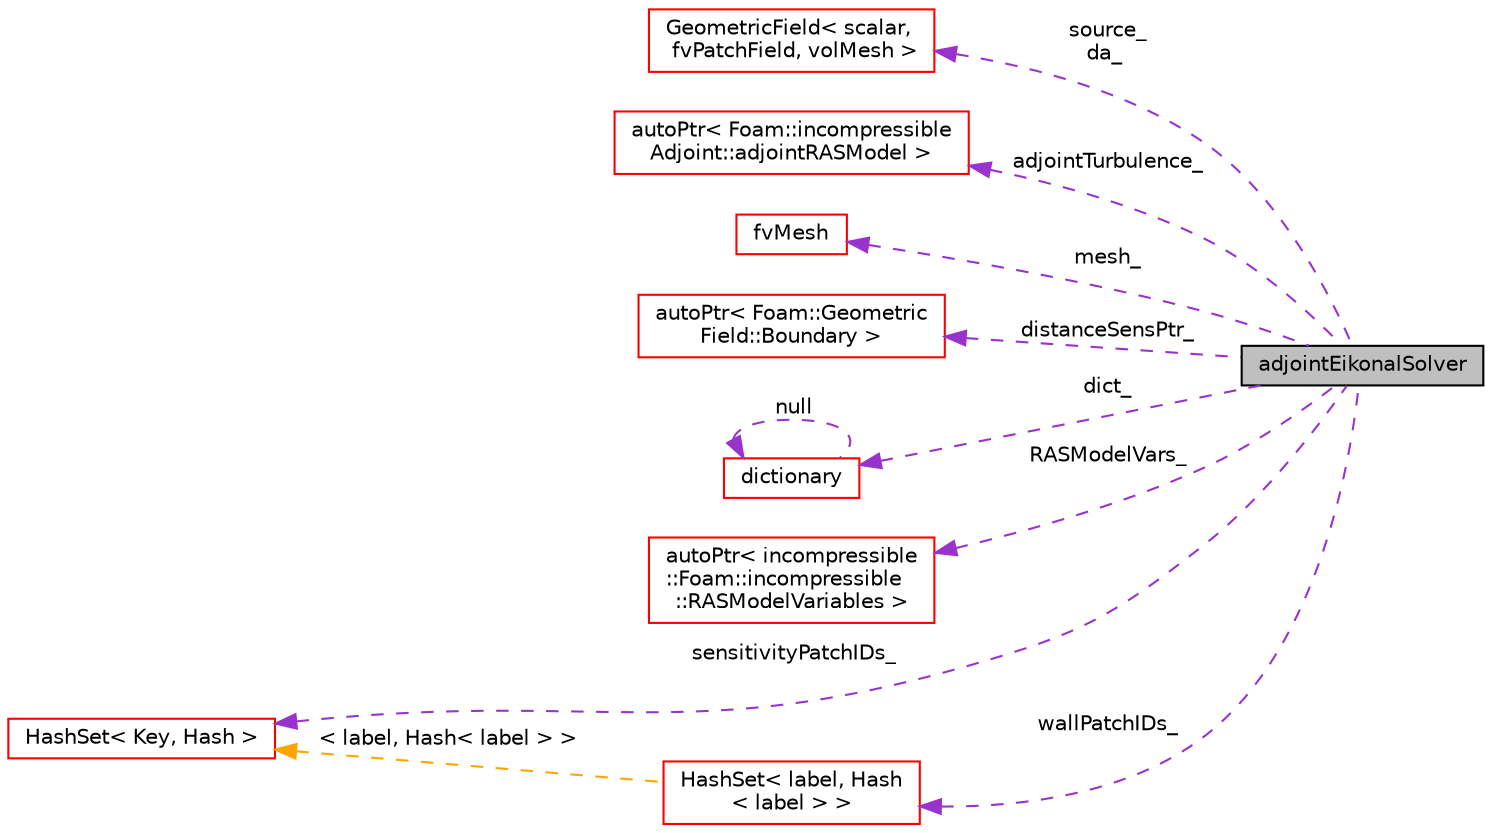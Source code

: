 digraph "adjointEikonalSolver"
{
  bgcolor="transparent";
  edge [fontname="Helvetica",fontsize="10",labelfontname="Helvetica",labelfontsize="10"];
  node [fontname="Helvetica",fontsize="10",shape=record];
  rankdir="LR";
  Node1 [label="adjointEikonalSolver",height=0.2,width=0.4,color="black", fillcolor="grey75", style="filled" fontcolor="black"];
  Node2 -> Node1 [dir="back",color="darkorchid3",fontsize="10",style="dashed",label=" source_\nda_" ,fontname="Helvetica"];
  Node2 [label="GeometricField\< scalar,\l fvPatchField, volMesh \>",height=0.2,width=0.4,color="red",URL="$classFoam_1_1GeometricField.html"];
  Node3 -> Node1 [dir="back",color="darkorchid3",fontsize="10",style="dashed",label=" adjointTurbulence_" ,fontname="Helvetica"];
  Node3 [label="autoPtr\< Foam::incompressible\lAdjoint::adjointRASModel \>",height=0.2,width=0.4,color="red",URL="$classFoam_1_1autoPtr.html"];
  Node4 -> Node1 [dir="back",color="darkorchid3",fontsize="10",style="dashed",label=" mesh_" ,fontname="Helvetica"];
  Node4 [label="fvMesh",height=0.2,width=0.4,color="red",URL="$classFoam_1_1fvMesh.html",tooltip="Mesh data needed to do the Finite Volume discretisation. "];
  Node5 -> Node1 [dir="back",color="darkorchid3",fontsize="10",style="dashed",label=" distanceSensPtr_" ,fontname="Helvetica"];
  Node5 [label="autoPtr\< Foam::Geometric\lField::Boundary \>",height=0.2,width=0.4,color="red",URL="$classFoam_1_1autoPtr.html"];
  Node6 -> Node1 [dir="back",color="darkorchid3",fontsize="10",style="dashed",label=" dict_" ,fontname="Helvetica"];
  Node6 [label="dictionary",height=0.2,width=0.4,color="red",URL="$classFoam_1_1dictionary.html",tooltip="A list of keyword definitions, which are a keyword followed by a number of values (eg..."];
  Node6 -> Node6 [dir="back",color="darkorchid3",fontsize="10",style="dashed",label=" null" ,fontname="Helvetica"];
  Node7 -> Node1 [dir="back",color="darkorchid3",fontsize="10",style="dashed",label=" RASModelVars_" ,fontname="Helvetica"];
  Node7 [label="autoPtr\< incompressible\l::Foam::incompressible\l::RASModelVariables \>",height=0.2,width=0.4,color="red",URL="$classFoam_1_1autoPtr.html"];
  Node8 -> Node1 [dir="back",color="darkorchid3",fontsize="10",style="dashed",label=" sensitivityPatchIDs_" ,fontname="Helvetica"];
  Node8 [label="HashSet\< Key, Hash \>",height=0.2,width=0.4,color="red",URL="$classFoam_1_1HashSet.html",tooltip="A HashTable with keys but without contents that is similar to std::unordered_set. ..."];
  Node9 -> Node1 [dir="back",color="darkorchid3",fontsize="10",style="dashed",label=" wallPatchIDs_" ,fontname="Helvetica"];
  Node9 [label="HashSet\< label, Hash\l\< label \> \>",height=0.2,width=0.4,color="red",URL="$classFoam_1_1HashSet.html"];
  Node8 -> Node9 [dir="back",color="orange",fontsize="10",style="dashed",label=" \< label, Hash\< label \> \>" ,fontname="Helvetica"];
}
